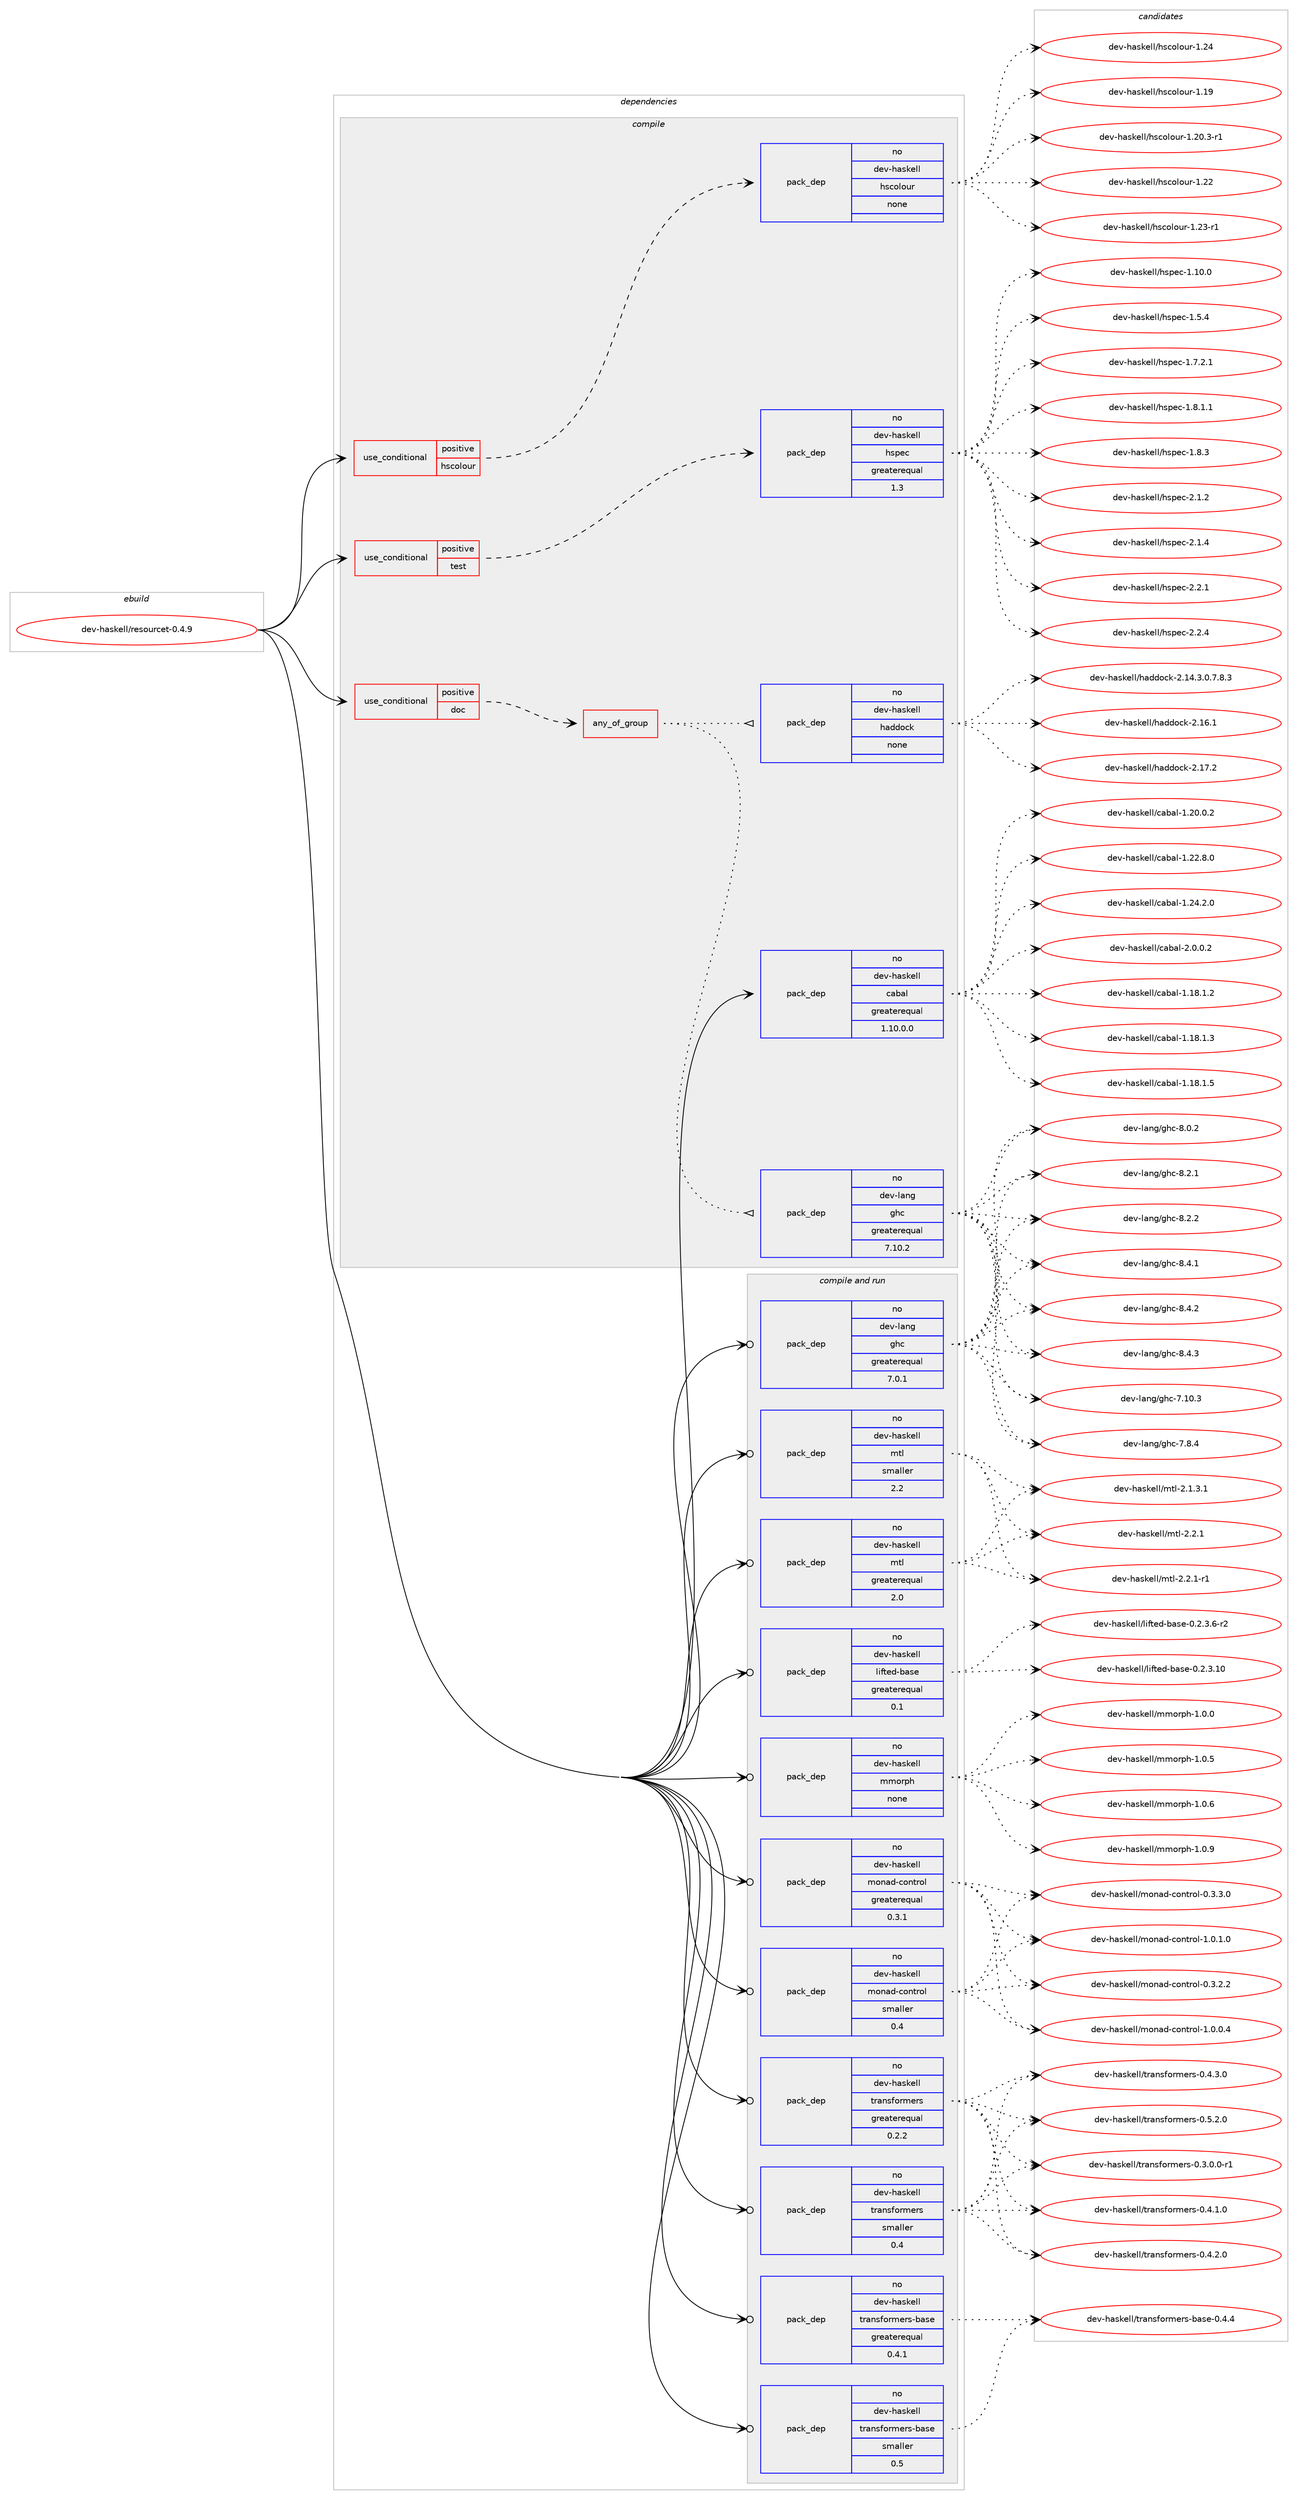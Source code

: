 digraph prolog {

# *************
# Graph options
# *************

newrank=true;
concentrate=true;
compound=true;
graph [rankdir=LR,fontname=Helvetica,fontsize=10,ranksep=1.5];#, ranksep=2.5, nodesep=0.2];
edge  [arrowhead=vee];
node  [fontname=Helvetica,fontsize=10];

# **********
# The ebuild
# **********

subgraph cluster_leftcol {
color=gray;
rank=same;
label=<<i>ebuild</i>>;
id [label="dev-haskell/resourcet-0.4.9", color=red, width=4, href="../dev-haskell/resourcet-0.4.9.svg"];
}

# ****************
# The dependencies
# ****************

subgraph cluster_midcol {
color=gray;
label=<<i>dependencies</i>>;
subgraph cluster_compile {
fillcolor="#eeeeee";
style=filled;
label=<<i>compile</i>>;
subgraph cond361236 {
dependency1342721 [label=<<TABLE BORDER="0" CELLBORDER="1" CELLSPACING="0" CELLPADDING="4"><TR><TD ROWSPAN="3" CELLPADDING="10">use_conditional</TD></TR><TR><TD>positive</TD></TR><TR><TD>doc</TD></TR></TABLE>>, shape=none, color=red];
subgraph any21470 {
dependency1342722 [label=<<TABLE BORDER="0" CELLBORDER="1" CELLSPACING="0" CELLPADDING="4"><TR><TD CELLPADDING="10">any_of_group</TD></TR></TABLE>>, shape=none, color=red];subgraph pack959463 {
dependency1342723 [label=<<TABLE BORDER="0" CELLBORDER="1" CELLSPACING="0" CELLPADDING="4" WIDTH="220"><TR><TD ROWSPAN="6" CELLPADDING="30">pack_dep</TD></TR><TR><TD WIDTH="110">no</TD></TR><TR><TD>dev-haskell</TD></TR><TR><TD>haddock</TD></TR><TR><TD>none</TD></TR><TR><TD></TD></TR></TABLE>>, shape=none, color=blue];
}
dependency1342722:e -> dependency1342723:w [weight=20,style="dotted",arrowhead="oinv"];
subgraph pack959464 {
dependency1342724 [label=<<TABLE BORDER="0" CELLBORDER="1" CELLSPACING="0" CELLPADDING="4" WIDTH="220"><TR><TD ROWSPAN="6" CELLPADDING="30">pack_dep</TD></TR><TR><TD WIDTH="110">no</TD></TR><TR><TD>dev-lang</TD></TR><TR><TD>ghc</TD></TR><TR><TD>greaterequal</TD></TR><TR><TD>7.10.2</TD></TR></TABLE>>, shape=none, color=blue];
}
dependency1342722:e -> dependency1342724:w [weight=20,style="dotted",arrowhead="oinv"];
}
dependency1342721:e -> dependency1342722:w [weight=20,style="dashed",arrowhead="vee"];
}
id:e -> dependency1342721:w [weight=20,style="solid",arrowhead="vee"];
subgraph cond361237 {
dependency1342725 [label=<<TABLE BORDER="0" CELLBORDER="1" CELLSPACING="0" CELLPADDING="4"><TR><TD ROWSPAN="3" CELLPADDING="10">use_conditional</TD></TR><TR><TD>positive</TD></TR><TR><TD>hscolour</TD></TR></TABLE>>, shape=none, color=red];
subgraph pack959465 {
dependency1342726 [label=<<TABLE BORDER="0" CELLBORDER="1" CELLSPACING="0" CELLPADDING="4" WIDTH="220"><TR><TD ROWSPAN="6" CELLPADDING="30">pack_dep</TD></TR><TR><TD WIDTH="110">no</TD></TR><TR><TD>dev-haskell</TD></TR><TR><TD>hscolour</TD></TR><TR><TD>none</TD></TR><TR><TD></TD></TR></TABLE>>, shape=none, color=blue];
}
dependency1342725:e -> dependency1342726:w [weight=20,style="dashed",arrowhead="vee"];
}
id:e -> dependency1342725:w [weight=20,style="solid",arrowhead="vee"];
subgraph cond361238 {
dependency1342727 [label=<<TABLE BORDER="0" CELLBORDER="1" CELLSPACING="0" CELLPADDING="4"><TR><TD ROWSPAN="3" CELLPADDING="10">use_conditional</TD></TR><TR><TD>positive</TD></TR><TR><TD>test</TD></TR></TABLE>>, shape=none, color=red];
subgraph pack959466 {
dependency1342728 [label=<<TABLE BORDER="0" CELLBORDER="1" CELLSPACING="0" CELLPADDING="4" WIDTH="220"><TR><TD ROWSPAN="6" CELLPADDING="30">pack_dep</TD></TR><TR><TD WIDTH="110">no</TD></TR><TR><TD>dev-haskell</TD></TR><TR><TD>hspec</TD></TR><TR><TD>greaterequal</TD></TR><TR><TD>1.3</TD></TR></TABLE>>, shape=none, color=blue];
}
dependency1342727:e -> dependency1342728:w [weight=20,style="dashed",arrowhead="vee"];
}
id:e -> dependency1342727:w [weight=20,style="solid",arrowhead="vee"];
subgraph pack959467 {
dependency1342729 [label=<<TABLE BORDER="0" CELLBORDER="1" CELLSPACING="0" CELLPADDING="4" WIDTH="220"><TR><TD ROWSPAN="6" CELLPADDING="30">pack_dep</TD></TR><TR><TD WIDTH="110">no</TD></TR><TR><TD>dev-haskell</TD></TR><TR><TD>cabal</TD></TR><TR><TD>greaterequal</TD></TR><TR><TD>1.10.0.0</TD></TR></TABLE>>, shape=none, color=blue];
}
id:e -> dependency1342729:w [weight=20,style="solid",arrowhead="vee"];
}
subgraph cluster_compileandrun {
fillcolor="#eeeeee";
style=filled;
label=<<i>compile and run</i>>;
subgraph pack959468 {
dependency1342730 [label=<<TABLE BORDER="0" CELLBORDER="1" CELLSPACING="0" CELLPADDING="4" WIDTH="220"><TR><TD ROWSPAN="6" CELLPADDING="30">pack_dep</TD></TR><TR><TD WIDTH="110">no</TD></TR><TR><TD>dev-haskell</TD></TR><TR><TD>lifted-base</TD></TR><TR><TD>greaterequal</TD></TR><TR><TD>0.1</TD></TR></TABLE>>, shape=none, color=blue];
}
id:e -> dependency1342730:w [weight=20,style="solid",arrowhead="odotvee"];
subgraph pack959469 {
dependency1342731 [label=<<TABLE BORDER="0" CELLBORDER="1" CELLSPACING="0" CELLPADDING="4" WIDTH="220"><TR><TD ROWSPAN="6" CELLPADDING="30">pack_dep</TD></TR><TR><TD WIDTH="110">no</TD></TR><TR><TD>dev-haskell</TD></TR><TR><TD>mmorph</TD></TR><TR><TD>none</TD></TR><TR><TD></TD></TR></TABLE>>, shape=none, color=blue];
}
id:e -> dependency1342731:w [weight=20,style="solid",arrowhead="odotvee"];
subgraph pack959470 {
dependency1342732 [label=<<TABLE BORDER="0" CELLBORDER="1" CELLSPACING="0" CELLPADDING="4" WIDTH="220"><TR><TD ROWSPAN="6" CELLPADDING="30">pack_dep</TD></TR><TR><TD WIDTH="110">no</TD></TR><TR><TD>dev-haskell</TD></TR><TR><TD>monad-control</TD></TR><TR><TD>greaterequal</TD></TR><TR><TD>0.3.1</TD></TR></TABLE>>, shape=none, color=blue];
}
id:e -> dependency1342732:w [weight=20,style="solid",arrowhead="odotvee"];
subgraph pack959471 {
dependency1342733 [label=<<TABLE BORDER="0" CELLBORDER="1" CELLSPACING="0" CELLPADDING="4" WIDTH="220"><TR><TD ROWSPAN="6" CELLPADDING="30">pack_dep</TD></TR><TR><TD WIDTH="110">no</TD></TR><TR><TD>dev-haskell</TD></TR><TR><TD>monad-control</TD></TR><TR><TD>smaller</TD></TR><TR><TD>0.4</TD></TR></TABLE>>, shape=none, color=blue];
}
id:e -> dependency1342733:w [weight=20,style="solid",arrowhead="odotvee"];
subgraph pack959472 {
dependency1342734 [label=<<TABLE BORDER="0" CELLBORDER="1" CELLSPACING="0" CELLPADDING="4" WIDTH="220"><TR><TD ROWSPAN="6" CELLPADDING="30">pack_dep</TD></TR><TR><TD WIDTH="110">no</TD></TR><TR><TD>dev-haskell</TD></TR><TR><TD>mtl</TD></TR><TR><TD>greaterequal</TD></TR><TR><TD>2.0</TD></TR></TABLE>>, shape=none, color=blue];
}
id:e -> dependency1342734:w [weight=20,style="solid",arrowhead="odotvee"];
subgraph pack959473 {
dependency1342735 [label=<<TABLE BORDER="0" CELLBORDER="1" CELLSPACING="0" CELLPADDING="4" WIDTH="220"><TR><TD ROWSPAN="6" CELLPADDING="30">pack_dep</TD></TR><TR><TD WIDTH="110">no</TD></TR><TR><TD>dev-haskell</TD></TR><TR><TD>mtl</TD></TR><TR><TD>smaller</TD></TR><TR><TD>2.2</TD></TR></TABLE>>, shape=none, color=blue];
}
id:e -> dependency1342735:w [weight=20,style="solid",arrowhead="odotvee"];
subgraph pack959474 {
dependency1342736 [label=<<TABLE BORDER="0" CELLBORDER="1" CELLSPACING="0" CELLPADDING="4" WIDTH="220"><TR><TD ROWSPAN="6" CELLPADDING="30">pack_dep</TD></TR><TR><TD WIDTH="110">no</TD></TR><TR><TD>dev-haskell</TD></TR><TR><TD>transformers</TD></TR><TR><TD>greaterequal</TD></TR><TR><TD>0.2.2</TD></TR></TABLE>>, shape=none, color=blue];
}
id:e -> dependency1342736:w [weight=20,style="solid",arrowhead="odotvee"];
subgraph pack959475 {
dependency1342737 [label=<<TABLE BORDER="0" CELLBORDER="1" CELLSPACING="0" CELLPADDING="4" WIDTH="220"><TR><TD ROWSPAN="6" CELLPADDING="30">pack_dep</TD></TR><TR><TD WIDTH="110">no</TD></TR><TR><TD>dev-haskell</TD></TR><TR><TD>transformers</TD></TR><TR><TD>smaller</TD></TR><TR><TD>0.4</TD></TR></TABLE>>, shape=none, color=blue];
}
id:e -> dependency1342737:w [weight=20,style="solid",arrowhead="odotvee"];
subgraph pack959476 {
dependency1342738 [label=<<TABLE BORDER="0" CELLBORDER="1" CELLSPACING="0" CELLPADDING="4" WIDTH="220"><TR><TD ROWSPAN="6" CELLPADDING="30">pack_dep</TD></TR><TR><TD WIDTH="110">no</TD></TR><TR><TD>dev-haskell</TD></TR><TR><TD>transformers-base</TD></TR><TR><TD>greaterequal</TD></TR><TR><TD>0.4.1</TD></TR></TABLE>>, shape=none, color=blue];
}
id:e -> dependency1342738:w [weight=20,style="solid",arrowhead="odotvee"];
subgraph pack959477 {
dependency1342739 [label=<<TABLE BORDER="0" CELLBORDER="1" CELLSPACING="0" CELLPADDING="4" WIDTH="220"><TR><TD ROWSPAN="6" CELLPADDING="30">pack_dep</TD></TR><TR><TD WIDTH="110">no</TD></TR><TR><TD>dev-haskell</TD></TR><TR><TD>transformers-base</TD></TR><TR><TD>smaller</TD></TR><TR><TD>0.5</TD></TR></TABLE>>, shape=none, color=blue];
}
id:e -> dependency1342739:w [weight=20,style="solid",arrowhead="odotvee"];
subgraph pack959478 {
dependency1342740 [label=<<TABLE BORDER="0" CELLBORDER="1" CELLSPACING="0" CELLPADDING="4" WIDTH="220"><TR><TD ROWSPAN="6" CELLPADDING="30">pack_dep</TD></TR><TR><TD WIDTH="110">no</TD></TR><TR><TD>dev-lang</TD></TR><TR><TD>ghc</TD></TR><TR><TD>greaterequal</TD></TR><TR><TD>7.0.1</TD></TR></TABLE>>, shape=none, color=blue];
}
id:e -> dependency1342740:w [weight=20,style="solid",arrowhead="odotvee"];
}
subgraph cluster_run {
fillcolor="#eeeeee";
style=filled;
label=<<i>run</i>>;
}
}

# **************
# The candidates
# **************

subgraph cluster_choices {
rank=same;
color=gray;
label=<<i>candidates</i>>;

subgraph choice959463 {
color=black;
nodesep=1;
choice1001011184510497115107101108108471049710010011199107455046495246514648465546564651 [label="dev-haskell/haddock-2.14.3.0.7.8.3", color=red, width=4,href="../dev-haskell/haddock-2.14.3.0.7.8.3.svg"];
choice100101118451049711510710110810847104971001001119910745504649544649 [label="dev-haskell/haddock-2.16.1", color=red, width=4,href="../dev-haskell/haddock-2.16.1.svg"];
choice100101118451049711510710110810847104971001001119910745504649554650 [label="dev-haskell/haddock-2.17.2", color=red, width=4,href="../dev-haskell/haddock-2.17.2.svg"];
dependency1342723:e -> choice1001011184510497115107101108108471049710010011199107455046495246514648465546564651:w [style=dotted,weight="100"];
dependency1342723:e -> choice100101118451049711510710110810847104971001001119910745504649544649:w [style=dotted,weight="100"];
dependency1342723:e -> choice100101118451049711510710110810847104971001001119910745504649554650:w [style=dotted,weight="100"];
}
subgraph choice959464 {
color=black;
nodesep=1;
choice1001011184510897110103471031049945554649484651 [label="dev-lang/ghc-7.10.3", color=red, width=4,href="../dev-lang/ghc-7.10.3.svg"];
choice10010111845108971101034710310499455546564652 [label="dev-lang/ghc-7.8.4", color=red, width=4,href="../dev-lang/ghc-7.8.4.svg"];
choice10010111845108971101034710310499455646484650 [label="dev-lang/ghc-8.0.2", color=red, width=4,href="../dev-lang/ghc-8.0.2.svg"];
choice10010111845108971101034710310499455646504649 [label="dev-lang/ghc-8.2.1", color=red, width=4,href="../dev-lang/ghc-8.2.1.svg"];
choice10010111845108971101034710310499455646504650 [label="dev-lang/ghc-8.2.2", color=red, width=4,href="../dev-lang/ghc-8.2.2.svg"];
choice10010111845108971101034710310499455646524649 [label="dev-lang/ghc-8.4.1", color=red, width=4,href="../dev-lang/ghc-8.4.1.svg"];
choice10010111845108971101034710310499455646524650 [label="dev-lang/ghc-8.4.2", color=red, width=4,href="../dev-lang/ghc-8.4.2.svg"];
choice10010111845108971101034710310499455646524651 [label="dev-lang/ghc-8.4.3", color=red, width=4,href="../dev-lang/ghc-8.4.3.svg"];
dependency1342724:e -> choice1001011184510897110103471031049945554649484651:w [style=dotted,weight="100"];
dependency1342724:e -> choice10010111845108971101034710310499455546564652:w [style=dotted,weight="100"];
dependency1342724:e -> choice10010111845108971101034710310499455646484650:w [style=dotted,weight="100"];
dependency1342724:e -> choice10010111845108971101034710310499455646504649:w [style=dotted,weight="100"];
dependency1342724:e -> choice10010111845108971101034710310499455646504650:w [style=dotted,weight="100"];
dependency1342724:e -> choice10010111845108971101034710310499455646524649:w [style=dotted,weight="100"];
dependency1342724:e -> choice10010111845108971101034710310499455646524650:w [style=dotted,weight="100"];
dependency1342724:e -> choice10010111845108971101034710310499455646524651:w [style=dotted,weight="100"];
}
subgraph choice959465 {
color=black;
nodesep=1;
choice100101118451049711510710110810847104115991111081111171144549464957 [label="dev-haskell/hscolour-1.19", color=red, width=4,href="../dev-haskell/hscolour-1.19.svg"];
choice10010111845104971151071011081084710411599111108111117114454946504846514511449 [label="dev-haskell/hscolour-1.20.3-r1", color=red, width=4,href="../dev-haskell/hscolour-1.20.3-r1.svg"];
choice100101118451049711510710110810847104115991111081111171144549465050 [label="dev-haskell/hscolour-1.22", color=red, width=4,href="../dev-haskell/hscolour-1.22.svg"];
choice1001011184510497115107101108108471041159911110811111711445494650514511449 [label="dev-haskell/hscolour-1.23-r1", color=red, width=4,href="../dev-haskell/hscolour-1.23-r1.svg"];
choice100101118451049711510710110810847104115991111081111171144549465052 [label="dev-haskell/hscolour-1.24", color=red, width=4,href="../dev-haskell/hscolour-1.24.svg"];
dependency1342726:e -> choice100101118451049711510710110810847104115991111081111171144549464957:w [style=dotted,weight="100"];
dependency1342726:e -> choice10010111845104971151071011081084710411599111108111117114454946504846514511449:w [style=dotted,weight="100"];
dependency1342726:e -> choice100101118451049711510710110810847104115991111081111171144549465050:w [style=dotted,weight="100"];
dependency1342726:e -> choice1001011184510497115107101108108471041159911110811111711445494650514511449:w [style=dotted,weight="100"];
dependency1342726:e -> choice100101118451049711510710110810847104115991111081111171144549465052:w [style=dotted,weight="100"];
}
subgraph choice959466 {
color=black;
nodesep=1;
choice1001011184510497115107101108108471041151121019945494649484648 [label="dev-haskell/hspec-1.10.0", color=red, width=4,href="../dev-haskell/hspec-1.10.0.svg"];
choice10010111845104971151071011081084710411511210199454946534652 [label="dev-haskell/hspec-1.5.4", color=red, width=4,href="../dev-haskell/hspec-1.5.4.svg"];
choice100101118451049711510710110810847104115112101994549465546504649 [label="dev-haskell/hspec-1.7.2.1", color=red, width=4,href="../dev-haskell/hspec-1.7.2.1.svg"];
choice100101118451049711510710110810847104115112101994549465646494649 [label="dev-haskell/hspec-1.8.1.1", color=red, width=4,href="../dev-haskell/hspec-1.8.1.1.svg"];
choice10010111845104971151071011081084710411511210199454946564651 [label="dev-haskell/hspec-1.8.3", color=red, width=4,href="../dev-haskell/hspec-1.8.3.svg"];
choice10010111845104971151071011081084710411511210199455046494650 [label="dev-haskell/hspec-2.1.2", color=red, width=4,href="../dev-haskell/hspec-2.1.2.svg"];
choice10010111845104971151071011081084710411511210199455046494652 [label="dev-haskell/hspec-2.1.4", color=red, width=4,href="../dev-haskell/hspec-2.1.4.svg"];
choice10010111845104971151071011081084710411511210199455046504649 [label="dev-haskell/hspec-2.2.1", color=red, width=4,href="../dev-haskell/hspec-2.2.1.svg"];
choice10010111845104971151071011081084710411511210199455046504652 [label="dev-haskell/hspec-2.2.4", color=red, width=4,href="../dev-haskell/hspec-2.2.4.svg"];
dependency1342728:e -> choice1001011184510497115107101108108471041151121019945494649484648:w [style=dotted,weight="100"];
dependency1342728:e -> choice10010111845104971151071011081084710411511210199454946534652:w [style=dotted,weight="100"];
dependency1342728:e -> choice100101118451049711510710110810847104115112101994549465546504649:w [style=dotted,weight="100"];
dependency1342728:e -> choice100101118451049711510710110810847104115112101994549465646494649:w [style=dotted,weight="100"];
dependency1342728:e -> choice10010111845104971151071011081084710411511210199454946564651:w [style=dotted,weight="100"];
dependency1342728:e -> choice10010111845104971151071011081084710411511210199455046494650:w [style=dotted,weight="100"];
dependency1342728:e -> choice10010111845104971151071011081084710411511210199455046494652:w [style=dotted,weight="100"];
dependency1342728:e -> choice10010111845104971151071011081084710411511210199455046504649:w [style=dotted,weight="100"];
dependency1342728:e -> choice10010111845104971151071011081084710411511210199455046504652:w [style=dotted,weight="100"];
}
subgraph choice959467 {
color=black;
nodesep=1;
choice10010111845104971151071011081084799979897108454946495646494650 [label="dev-haskell/cabal-1.18.1.2", color=red, width=4,href="../dev-haskell/cabal-1.18.1.2.svg"];
choice10010111845104971151071011081084799979897108454946495646494651 [label="dev-haskell/cabal-1.18.1.3", color=red, width=4,href="../dev-haskell/cabal-1.18.1.3.svg"];
choice10010111845104971151071011081084799979897108454946495646494653 [label="dev-haskell/cabal-1.18.1.5", color=red, width=4,href="../dev-haskell/cabal-1.18.1.5.svg"];
choice10010111845104971151071011081084799979897108454946504846484650 [label="dev-haskell/cabal-1.20.0.2", color=red, width=4,href="../dev-haskell/cabal-1.20.0.2.svg"];
choice10010111845104971151071011081084799979897108454946505046564648 [label="dev-haskell/cabal-1.22.8.0", color=red, width=4,href="../dev-haskell/cabal-1.22.8.0.svg"];
choice10010111845104971151071011081084799979897108454946505246504648 [label="dev-haskell/cabal-1.24.2.0", color=red, width=4,href="../dev-haskell/cabal-1.24.2.0.svg"];
choice100101118451049711510710110810847999798971084550464846484650 [label="dev-haskell/cabal-2.0.0.2", color=red, width=4,href="../dev-haskell/cabal-2.0.0.2.svg"];
dependency1342729:e -> choice10010111845104971151071011081084799979897108454946495646494650:w [style=dotted,weight="100"];
dependency1342729:e -> choice10010111845104971151071011081084799979897108454946495646494651:w [style=dotted,weight="100"];
dependency1342729:e -> choice10010111845104971151071011081084799979897108454946495646494653:w [style=dotted,weight="100"];
dependency1342729:e -> choice10010111845104971151071011081084799979897108454946504846484650:w [style=dotted,weight="100"];
dependency1342729:e -> choice10010111845104971151071011081084799979897108454946505046564648:w [style=dotted,weight="100"];
dependency1342729:e -> choice10010111845104971151071011081084799979897108454946505246504648:w [style=dotted,weight="100"];
dependency1342729:e -> choice100101118451049711510710110810847999798971084550464846484650:w [style=dotted,weight="100"];
}
subgraph choice959468 {
color=black;
nodesep=1;
choice100101118451049711510710110810847108105102116101100459897115101454846504651464948 [label="dev-haskell/lifted-base-0.2.3.10", color=red, width=4,href="../dev-haskell/lifted-base-0.2.3.10.svg"];
choice10010111845104971151071011081084710810510211610110045989711510145484650465146544511450 [label="dev-haskell/lifted-base-0.2.3.6-r2", color=red, width=4,href="../dev-haskell/lifted-base-0.2.3.6-r2.svg"];
dependency1342730:e -> choice100101118451049711510710110810847108105102116101100459897115101454846504651464948:w [style=dotted,weight="100"];
dependency1342730:e -> choice10010111845104971151071011081084710810510211610110045989711510145484650465146544511450:w [style=dotted,weight="100"];
}
subgraph choice959469 {
color=black;
nodesep=1;
choice100101118451049711510710110810847109109111114112104454946484648 [label="dev-haskell/mmorph-1.0.0", color=red, width=4,href="../dev-haskell/mmorph-1.0.0.svg"];
choice100101118451049711510710110810847109109111114112104454946484653 [label="dev-haskell/mmorph-1.0.5", color=red, width=4,href="../dev-haskell/mmorph-1.0.5.svg"];
choice100101118451049711510710110810847109109111114112104454946484654 [label="dev-haskell/mmorph-1.0.6", color=red, width=4,href="../dev-haskell/mmorph-1.0.6.svg"];
choice100101118451049711510710110810847109109111114112104454946484657 [label="dev-haskell/mmorph-1.0.9", color=red, width=4,href="../dev-haskell/mmorph-1.0.9.svg"];
dependency1342731:e -> choice100101118451049711510710110810847109109111114112104454946484648:w [style=dotted,weight="100"];
dependency1342731:e -> choice100101118451049711510710110810847109109111114112104454946484653:w [style=dotted,weight="100"];
dependency1342731:e -> choice100101118451049711510710110810847109109111114112104454946484654:w [style=dotted,weight="100"];
dependency1342731:e -> choice100101118451049711510710110810847109109111114112104454946484657:w [style=dotted,weight="100"];
}
subgraph choice959470 {
color=black;
nodesep=1;
choice1001011184510497115107101108108471091111109710045991111101161141111084548465146504650 [label="dev-haskell/monad-control-0.3.2.2", color=red, width=4,href="../dev-haskell/monad-control-0.3.2.2.svg"];
choice1001011184510497115107101108108471091111109710045991111101161141111084548465146514648 [label="dev-haskell/monad-control-0.3.3.0", color=red, width=4,href="../dev-haskell/monad-control-0.3.3.0.svg"];
choice1001011184510497115107101108108471091111109710045991111101161141111084549464846484652 [label="dev-haskell/monad-control-1.0.0.4", color=red, width=4,href="../dev-haskell/monad-control-1.0.0.4.svg"];
choice1001011184510497115107101108108471091111109710045991111101161141111084549464846494648 [label="dev-haskell/monad-control-1.0.1.0", color=red, width=4,href="../dev-haskell/monad-control-1.0.1.0.svg"];
dependency1342732:e -> choice1001011184510497115107101108108471091111109710045991111101161141111084548465146504650:w [style=dotted,weight="100"];
dependency1342732:e -> choice1001011184510497115107101108108471091111109710045991111101161141111084548465146514648:w [style=dotted,weight="100"];
dependency1342732:e -> choice1001011184510497115107101108108471091111109710045991111101161141111084549464846484652:w [style=dotted,weight="100"];
dependency1342732:e -> choice1001011184510497115107101108108471091111109710045991111101161141111084549464846494648:w [style=dotted,weight="100"];
}
subgraph choice959471 {
color=black;
nodesep=1;
choice1001011184510497115107101108108471091111109710045991111101161141111084548465146504650 [label="dev-haskell/monad-control-0.3.2.2", color=red, width=4,href="../dev-haskell/monad-control-0.3.2.2.svg"];
choice1001011184510497115107101108108471091111109710045991111101161141111084548465146514648 [label="dev-haskell/monad-control-0.3.3.0", color=red, width=4,href="../dev-haskell/monad-control-0.3.3.0.svg"];
choice1001011184510497115107101108108471091111109710045991111101161141111084549464846484652 [label="dev-haskell/monad-control-1.0.0.4", color=red, width=4,href="../dev-haskell/monad-control-1.0.0.4.svg"];
choice1001011184510497115107101108108471091111109710045991111101161141111084549464846494648 [label="dev-haskell/monad-control-1.0.1.0", color=red, width=4,href="../dev-haskell/monad-control-1.0.1.0.svg"];
dependency1342733:e -> choice1001011184510497115107101108108471091111109710045991111101161141111084548465146504650:w [style=dotted,weight="100"];
dependency1342733:e -> choice1001011184510497115107101108108471091111109710045991111101161141111084548465146514648:w [style=dotted,weight="100"];
dependency1342733:e -> choice1001011184510497115107101108108471091111109710045991111101161141111084549464846484652:w [style=dotted,weight="100"];
dependency1342733:e -> choice1001011184510497115107101108108471091111109710045991111101161141111084549464846494648:w [style=dotted,weight="100"];
}
subgraph choice959472 {
color=black;
nodesep=1;
choice1001011184510497115107101108108471091161084550464946514649 [label="dev-haskell/mtl-2.1.3.1", color=red, width=4,href="../dev-haskell/mtl-2.1.3.1.svg"];
choice100101118451049711510710110810847109116108455046504649 [label="dev-haskell/mtl-2.2.1", color=red, width=4,href="../dev-haskell/mtl-2.2.1.svg"];
choice1001011184510497115107101108108471091161084550465046494511449 [label="dev-haskell/mtl-2.2.1-r1", color=red, width=4,href="../dev-haskell/mtl-2.2.1-r1.svg"];
dependency1342734:e -> choice1001011184510497115107101108108471091161084550464946514649:w [style=dotted,weight="100"];
dependency1342734:e -> choice100101118451049711510710110810847109116108455046504649:w [style=dotted,weight="100"];
dependency1342734:e -> choice1001011184510497115107101108108471091161084550465046494511449:w [style=dotted,weight="100"];
}
subgraph choice959473 {
color=black;
nodesep=1;
choice1001011184510497115107101108108471091161084550464946514649 [label="dev-haskell/mtl-2.1.3.1", color=red, width=4,href="../dev-haskell/mtl-2.1.3.1.svg"];
choice100101118451049711510710110810847109116108455046504649 [label="dev-haskell/mtl-2.2.1", color=red, width=4,href="../dev-haskell/mtl-2.2.1.svg"];
choice1001011184510497115107101108108471091161084550465046494511449 [label="dev-haskell/mtl-2.2.1-r1", color=red, width=4,href="../dev-haskell/mtl-2.2.1-r1.svg"];
dependency1342735:e -> choice1001011184510497115107101108108471091161084550464946514649:w [style=dotted,weight="100"];
dependency1342735:e -> choice100101118451049711510710110810847109116108455046504649:w [style=dotted,weight="100"];
dependency1342735:e -> choice1001011184510497115107101108108471091161084550465046494511449:w [style=dotted,weight="100"];
}
subgraph choice959474 {
color=black;
nodesep=1;
choice1001011184510497115107101108108471161149711011510211111410910111411545484651464846484511449 [label="dev-haskell/transformers-0.3.0.0-r1", color=red, width=4,href="../dev-haskell/transformers-0.3.0.0-r1.svg"];
choice100101118451049711510710110810847116114971101151021111141091011141154548465246494648 [label="dev-haskell/transformers-0.4.1.0", color=red, width=4,href="../dev-haskell/transformers-0.4.1.0.svg"];
choice100101118451049711510710110810847116114971101151021111141091011141154548465246504648 [label="dev-haskell/transformers-0.4.2.0", color=red, width=4,href="../dev-haskell/transformers-0.4.2.0.svg"];
choice100101118451049711510710110810847116114971101151021111141091011141154548465246514648 [label="dev-haskell/transformers-0.4.3.0", color=red, width=4,href="../dev-haskell/transformers-0.4.3.0.svg"];
choice100101118451049711510710110810847116114971101151021111141091011141154548465346504648 [label="dev-haskell/transformers-0.5.2.0", color=red, width=4,href="../dev-haskell/transformers-0.5.2.0.svg"];
dependency1342736:e -> choice1001011184510497115107101108108471161149711011510211111410910111411545484651464846484511449:w [style=dotted,weight="100"];
dependency1342736:e -> choice100101118451049711510710110810847116114971101151021111141091011141154548465246494648:w [style=dotted,weight="100"];
dependency1342736:e -> choice100101118451049711510710110810847116114971101151021111141091011141154548465246504648:w [style=dotted,weight="100"];
dependency1342736:e -> choice100101118451049711510710110810847116114971101151021111141091011141154548465246514648:w [style=dotted,weight="100"];
dependency1342736:e -> choice100101118451049711510710110810847116114971101151021111141091011141154548465346504648:w [style=dotted,weight="100"];
}
subgraph choice959475 {
color=black;
nodesep=1;
choice1001011184510497115107101108108471161149711011510211111410910111411545484651464846484511449 [label="dev-haskell/transformers-0.3.0.0-r1", color=red, width=4,href="../dev-haskell/transformers-0.3.0.0-r1.svg"];
choice100101118451049711510710110810847116114971101151021111141091011141154548465246494648 [label="dev-haskell/transformers-0.4.1.0", color=red, width=4,href="../dev-haskell/transformers-0.4.1.0.svg"];
choice100101118451049711510710110810847116114971101151021111141091011141154548465246504648 [label="dev-haskell/transformers-0.4.2.0", color=red, width=4,href="../dev-haskell/transformers-0.4.2.0.svg"];
choice100101118451049711510710110810847116114971101151021111141091011141154548465246514648 [label="dev-haskell/transformers-0.4.3.0", color=red, width=4,href="../dev-haskell/transformers-0.4.3.0.svg"];
choice100101118451049711510710110810847116114971101151021111141091011141154548465346504648 [label="dev-haskell/transformers-0.5.2.0", color=red, width=4,href="../dev-haskell/transformers-0.5.2.0.svg"];
dependency1342737:e -> choice1001011184510497115107101108108471161149711011510211111410910111411545484651464846484511449:w [style=dotted,weight="100"];
dependency1342737:e -> choice100101118451049711510710110810847116114971101151021111141091011141154548465246494648:w [style=dotted,weight="100"];
dependency1342737:e -> choice100101118451049711510710110810847116114971101151021111141091011141154548465246504648:w [style=dotted,weight="100"];
dependency1342737:e -> choice100101118451049711510710110810847116114971101151021111141091011141154548465246514648:w [style=dotted,weight="100"];
dependency1342737:e -> choice100101118451049711510710110810847116114971101151021111141091011141154548465346504648:w [style=dotted,weight="100"];
}
subgraph choice959476 {
color=black;
nodesep=1;
choice10010111845104971151071011081084711611497110115102111114109101114115459897115101454846524652 [label="dev-haskell/transformers-base-0.4.4", color=red, width=4,href="../dev-haskell/transformers-base-0.4.4.svg"];
dependency1342738:e -> choice10010111845104971151071011081084711611497110115102111114109101114115459897115101454846524652:w [style=dotted,weight="100"];
}
subgraph choice959477 {
color=black;
nodesep=1;
choice10010111845104971151071011081084711611497110115102111114109101114115459897115101454846524652 [label="dev-haskell/transformers-base-0.4.4", color=red, width=4,href="../dev-haskell/transformers-base-0.4.4.svg"];
dependency1342739:e -> choice10010111845104971151071011081084711611497110115102111114109101114115459897115101454846524652:w [style=dotted,weight="100"];
}
subgraph choice959478 {
color=black;
nodesep=1;
choice1001011184510897110103471031049945554649484651 [label="dev-lang/ghc-7.10.3", color=red, width=4,href="../dev-lang/ghc-7.10.3.svg"];
choice10010111845108971101034710310499455546564652 [label="dev-lang/ghc-7.8.4", color=red, width=4,href="../dev-lang/ghc-7.8.4.svg"];
choice10010111845108971101034710310499455646484650 [label="dev-lang/ghc-8.0.2", color=red, width=4,href="../dev-lang/ghc-8.0.2.svg"];
choice10010111845108971101034710310499455646504649 [label="dev-lang/ghc-8.2.1", color=red, width=4,href="../dev-lang/ghc-8.2.1.svg"];
choice10010111845108971101034710310499455646504650 [label="dev-lang/ghc-8.2.2", color=red, width=4,href="../dev-lang/ghc-8.2.2.svg"];
choice10010111845108971101034710310499455646524649 [label="dev-lang/ghc-8.4.1", color=red, width=4,href="../dev-lang/ghc-8.4.1.svg"];
choice10010111845108971101034710310499455646524650 [label="dev-lang/ghc-8.4.2", color=red, width=4,href="../dev-lang/ghc-8.4.2.svg"];
choice10010111845108971101034710310499455646524651 [label="dev-lang/ghc-8.4.3", color=red, width=4,href="../dev-lang/ghc-8.4.3.svg"];
dependency1342740:e -> choice1001011184510897110103471031049945554649484651:w [style=dotted,weight="100"];
dependency1342740:e -> choice10010111845108971101034710310499455546564652:w [style=dotted,weight="100"];
dependency1342740:e -> choice10010111845108971101034710310499455646484650:w [style=dotted,weight="100"];
dependency1342740:e -> choice10010111845108971101034710310499455646504649:w [style=dotted,weight="100"];
dependency1342740:e -> choice10010111845108971101034710310499455646504650:w [style=dotted,weight="100"];
dependency1342740:e -> choice10010111845108971101034710310499455646524649:w [style=dotted,weight="100"];
dependency1342740:e -> choice10010111845108971101034710310499455646524650:w [style=dotted,weight="100"];
dependency1342740:e -> choice10010111845108971101034710310499455646524651:w [style=dotted,weight="100"];
}
}

}
